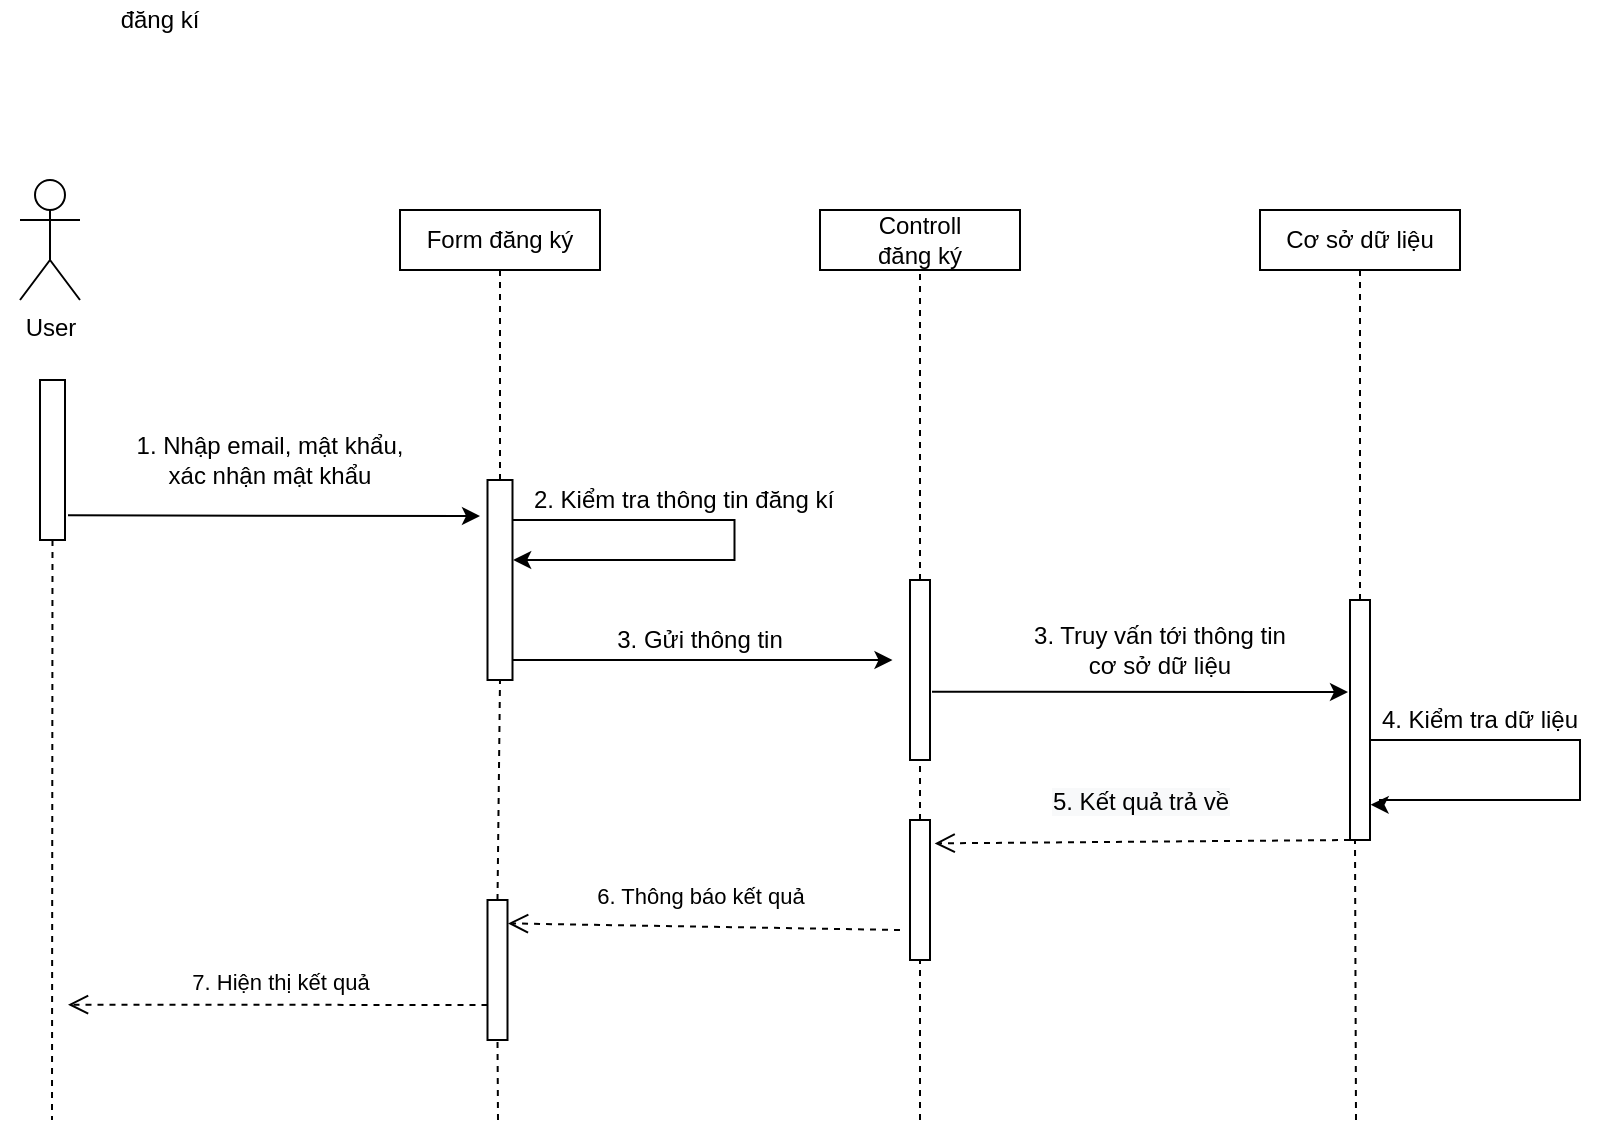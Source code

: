 <mxfile version="14.6.3" type="device"><diagram id="0uunhGTdGSsUn3xqmTsD" name="Page-1"><mxGraphModel dx="313" dy="1278" grid="1" gridSize="10" guides="1" tooltips="1" connect="1" arrows="1" fold="1" page="1" pageScale="1" pageWidth="850" pageHeight="1100" math="0" shadow="0"><root><mxCell id="0"/><mxCell id="1" parent="0"/><mxCell id="8-v40dLLV4R73O-GwhBN-1" value="User&lt;br&gt;" style="shape=umlActor;verticalLabelPosition=bottom;verticalAlign=top;html=1;outlineConnect=0;" vertex="1" parent="1"><mxGeometry x="220" y="50" width="30" height="60" as="geometry"/></mxCell><mxCell id="8-v40dLLV4R73O-GwhBN-2" value="Form đăng ký" style="rounded=0;whiteSpace=wrap;html=1;" vertex="1" parent="1"><mxGeometry x="410" y="65" width="100" height="30" as="geometry"/></mxCell><mxCell id="8-v40dLLV4R73O-GwhBN-3" value="Controll&lt;br&gt;đăng ký" style="rounded=0;whiteSpace=wrap;html=1;" vertex="1" parent="1"><mxGeometry x="620" y="65" width="100" height="30" as="geometry"/></mxCell><mxCell id="8-v40dLLV4R73O-GwhBN-4" value="Cơ sở dữ liệu" style="rounded=0;whiteSpace=wrap;html=1;" vertex="1" parent="1"><mxGeometry x="840" y="65" width="100" height="30" as="geometry"/></mxCell><mxCell id="8-v40dLLV4R73O-GwhBN-5" value="" style="rounded=0;whiteSpace=wrap;html=1;" vertex="1" parent="1"><mxGeometry x="230" y="150" width="12.5" height="80" as="geometry"/></mxCell><mxCell id="8-v40dLLV4R73O-GwhBN-6" value="" style="rounded=0;whiteSpace=wrap;html=1;" vertex="1" parent="1"><mxGeometry x="453.75" y="200" width="12.5" height="100" as="geometry"/></mxCell><mxCell id="8-v40dLLV4R73O-GwhBN-7" value="" style="endArrow=classic;html=1;exitX=1.12;exitY=0.846;exitDx=0;exitDy=0;exitPerimeter=0;" edge="1" parent="1" source="8-v40dLLV4R73O-GwhBN-5"><mxGeometry width="50" height="50" relative="1" as="geometry"><mxPoint x="250" y="210" as="sourcePoint"/><mxPoint x="450" y="218" as="targetPoint"/></mxGeometry></mxCell><mxCell id="8-v40dLLV4R73O-GwhBN-8" value="1. Nhập email, mật khẩu, xác nhận mật khẩu" style="text;html=1;strokeColor=none;fillColor=none;align=center;verticalAlign=middle;whiteSpace=wrap;rounded=0;" vertex="1" parent="1"><mxGeometry x="270" y="180" width="150" height="20" as="geometry"/></mxCell><mxCell id="8-v40dLLV4R73O-GwhBN-9" value="" style="endArrow=classic;html=1;" edge="1" parent="1"><mxGeometry width="50" height="50" relative="1" as="geometry"><mxPoint x="466.25" y="290" as="sourcePoint"/><mxPoint x="656.25" y="290" as="targetPoint"/></mxGeometry></mxCell><mxCell id="8-v40dLLV4R73O-GwhBN-10" value="" style="rounded=0;whiteSpace=wrap;html=1;" vertex="1" parent="1"><mxGeometry x="665" y="250" width="10" height="90" as="geometry"/></mxCell><mxCell id="8-v40dLLV4R73O-GwhBN-11" value="3. Gửi thông tin" style="text;html=1;strokeColor=none;fillColor=none;align=center;verticalAlign=middle;whiteSpace=wrap;rounded=0;" vertex="1" parent="1"><mxGeometry x="490" y="270" width="140" height="20" as="geometry"/></mxCell><mxCell id="8-v40dLLV4R73O-GwhBN-12" style="edgeStyle=orthogonalEdgeStyle;rounded=0;orthogonalLoop=1;jettySize=auto;html=1;entryX=1.033;entryY=0.853;entryDx=0;entryDy=0;entryPerimeter=0;" edge="1" parent="1" source="8-v40dLLV4R73O-GwhBN-13" target="8-v40dLLV4R73O-GwhBN-13"><mxGeometry relative="1" as="geometry"><mxPoint x="900" y="350" as="targetPoint"/><Array as="points"><mxPoint x="1000" y="330"/><mxPoint x="1000" y="360"/><mxPoint x="900" y="360"/><mxPoint x="900" y="362"/></Array></mxGeometry></mxCell><mxCell id="8-v40dLLV4R73O-GwhBN-13" value="" style="rounded=0;whiteSpace=wrap;html=1;" vertex="1" parent="1"><mxGeometry x="885" y="260" width="10" height="120" as="geometry"/></mxCell><mxCell id="8-v40dLLV4R73O-GwhBN-14" value="" style="endArrow=classic;html=1;exitX=1.1;exitY=0.621;exitDx=0;exitDy=0;exitPerimeter=0;" edge="1" parent="1" source="8-v40dLLV4R73O-GwhBN-10"><mxGeometry width="50" height="50" relative="1" as="geometry"><mxPoint x="530" y="320" as="sourcePoint"/><mxPoint x="884" y="306" as="targetPoint"/></mxGeometry></mxCell><mxCell id="8-v40dLLV4R73O-GwhBN-15" value="3. Truy vấn tới thông tin&lt;br&gt;cơ sở dữ liệu" style="text;html=1;strokeColor=none;fillColor=none;align=center;verticalAlign=middle;whiteSpace=wrap;rounded=0;" vertex="1" parent="1"><mxGeometry x="720" y="270" width="140" height="30" as="geometry"/></mxCell><mxCell id="8-v40dLLV4R73O-GwhBN-16" value="4. Kiểm tra dữ liệu" style="text;html=1;strokeColor=none;fillColor=none;align=center;verticalAlign=middle;whiteSpace=wrap;rounded=0;" vertex="1" parent="1"><mxGeometry x="895" y="310" width="110" height="20" as="geometry"/></mxCell><mxCell id="8-v40dLLV4R73O-GwhBN-17" value="" style="rounded=0;whiteSpace=wrap;html=1;" vertex="1" parent="1"><mxGeometry x="665" y="370" width="10" height="70" as="geometry"/></mxCell><mxCell id="8-v40dLLV4R73O-GwhBN-18" value="" style="rounded=0;whiteSpace=wrap;html=1;" vertex="1" parent="1"><mxGeometry x="453.75" y="410" width="10" height="70" as="geometry"/></mxCell><mxCell id="8-v40dLLV4R73O-GwhBN-19" value="&lt;span style=&quot;font-size: 12px ; background-color: rgb(248 , 249 , 250)&quot;&gt;5. Kết quả trả về&lt;/span&gt;" style="html=1;verticalAlign=bottom;endArrow=open;dashed=1;endSize=8;exitX=0;exitY=1;exitDx=0;exitDy=0;entryX=1.233;entryY=0.167;entryDx=0;entryDy=0;entryPerimeter=0;" edge="1" parent="1" source="8-v40dLLV4R73O-GwhBN-13" target="8-v40dLLV4R73O-GwhBN-17"><mxGeometry x="0.01" y="-11" relative="1" as="geometry"><mxPoint x="760" y="379" as="sourcePoint"/><mxPoint x="680" y="379" as="targetPoint"/><mxPoint as="offset"/></mxGeometry></mxCell><mxCell id="8-v40dLLV4R73O-GwhBN-20" value="6. Thông báo kết quả" style="html=1;verticalAlign=bottom;endArrow=open;dashed=1;endSize=8;entryX=1.025;entryY=0.167;entryDx=0;entryDy=0;entryPerimeter=0;" edge="1" parent="1" target="8-v40dLLV4R73O-GwhBN-18"><mxGeometry x="0.018" y="-6" relative="1" as="geometry"><mxPoint x="660" y="425" as="sourcePoint"/><mxPoint x="630" y="360" as="targetPoint"/><mxPoint as="offset"/></mxGeometry></mxCell><mxCell id="8-v40dLLV4R73O-GwhBN-21" value="7. Hiện thị kết quả" style="html=1;verticalAlign=bottom;endArrow=open;dashed=1;endSize=8;entryX=1.12;entryY=0.154;entryDx=0;entryDy=0;entryPerimeter=0;exitX=0;exitY=0.75;exitDx=0;exitDy=0;" edge="1" parent="1" source="8-v40dLLV4R73O-GwhBN-18"><mxGeometry x="-0.011" y="-2" relative="1" as="geometry"><mxPoint x="540" y="360" as="sourcePoint"/><mxPoint x="244" y="462.32" as="targetPoint"/><mxPoint as="offset"/></mxGeometry></mxCell><mxCell id="8-v40dLLV4R73O-GwhBN-22" value="" style="endArrow=none;dashed=1;html=1;exitX=0.5;exitY=1;exitDx=0;exitDy=0;" edge="1" parent="1" source="8-v40dLLV4R73O-GwhBN-5"><mxGeometry width="50" height="50" relative="1" as="geometry"><mxPoint x="470" y="380" as="sourcePoint"/><mxPoint x="236" y="520" as="targetPoint"/></mxGeometry></mxCell><mxCell id="8-v40dLLV4R73O-GwhBN-23" value="" style="endArrow=none;dashed=1;html=1;entryX=0.5;entryY=0;entryDx=0;entryDy=0;exitX=0.5;exitY=1;exitDx=0;exitDy=0;" edge="1" parent="1" source="8-v40dLLV4R73O-GwhBN-2" target="8-v40dLLV4R73O-GwhBN-6"><mxGeometry width="50" height="50" relative="1" as="geometry"><mxPoint x="460" y="110" as="sourcePoint"/><mxPoint x="520" y="330" as="targetPoint"/></mxGeometry></mxCell><mxCell id="8-v40dLLV4R73O-GwhBN-24" value="" style="endArrow=none;dashed=1;html=1;exitX=0.5;exitY=0;exitDx=0;exitDy=0;entryX=0.5;entryY=1;entryDx=0;entryDy=0;" edge="1" parent="1" source="8-v40dLLV4R73O-GwhBN-18" target="8-v40dLLV4R73O-GwhBN-6"><mxGeometry width="50" height="50" relative="1" as="geometry"><mxPoint x="470" y="240" as="sourcePoint"/><mxPoint x="520" y="190" as="targetPoint"/></mxGeometry></mxCell><mxCell id="8-v40dLLV4R73O-GwhBN-25" value="" style="endArrow=none;dashed=1;html=1;entryX=0.5;entryY=1;entryDx=0;entryDy=0;" edge="1" parent="1" target="8-v40dLLV4R73O-GwhBN-18"><mxGeometry width="50" height="50" relative="1" as="geometry"><mxPoint x="459" y="520" as="sourcePoint"/><mxPoint x="470" y="480" as="targetPoint"/></mxGeometry></mxCell><mxCell id="8-v40dLLV4R73O-GwhBN-26" value="" style="endArrow=none;dashed=1;html=1;entryX=0.5;entryY=1;entryDx=0;entryDy=0;exitX=0.5;exitY=0;exitDx=0;exitDy=0;" edge="1" parent="1" source="8-v40dLLV4R73O-GwhBN-17" target="8-v40dLLV4R73O-GwhBN-10"><mxGeometry width="50" height="50" relative="1" as="geometry"><mxPoint x="470" y="240" as="sourcePoint"/><mxPoint x="520" y="190" as="targetPoint"/></mxGeometry></mxCell><mxCell id="8-v40dLLV4R73O-GwhBN-27" value="" style="endArrow=none;dashed=1;html=1;entryX=0.5;entryY=1;entryDx=0;entryDy=0;exitX=0.5;exitY=0;exitDx=0;exitDy=0;" edge="1" parent="1" source="8-v40dLLV4R73O-GwhBN-10" target="8-v40dLLV4R73O-GwhBN-3"><mxGeometry width="50" height="50" relative="1" as="geometry"><mxPoint x="670" y="200" as="sourcePoint"/><mxPoint x="520" y="190" as="targetPoint"/></mxGeometry></mxCell><mxCell id="8-v40dLLV4R73O-GwhBN-28" value="" style="endArrow=none;dashed=1;html=1;entryX=0.25;entryY=1;entryDx=0;entryDy=0;" edge="1" parent="1" target="8-v40dLLV4R73O-GwhBN-13"><mxGeometry width="50" height="50" relative="1" as="geometry"><mxPoint x="888.0" y="520" as="sourcePoint"/><mxPoint x="520" y="260" as="targetPoint"/></mxGeometry></mxCell><mxCell id="8-v40dLLV4R73O-GwhBN-29" value="" style="endArrow=none;dashed=1;html=1;entryX=0.5;entryY=1;entryDx=0;entryDy=0;exitX=0.5;exitY=0;exitDx=0;exitDy=0;" edge="1" parent="1" source="8-v40dLLV4R73O-GwhBN-13" target="8-v40dLLV4R73O-GwhBN-4"><mxGeometry width="50" height="50" relative="1" as="geometry"><mxPoint x="470" y="310" as="sourcePoint"/><mxPoint x="520" y="260" as="targetPoint"/></mxGeometry></mxCell><mxCell id="8-v40dLLV4R73O-GwhBN-30" value="" style="endArrow=none;dashed=1;html=1;entryX=0.5;entryY=1;entryDx=0;entryDy=0;" edge="1" parent="1" target="8-v40dLLV4R73O-GwhBN-17"><mxGeometry width="50" height="50" relative="1" as="geometry"><mxPoint x="670" y="520" as="sourcePoint"/><mxPoint x="520" y="260" as="targetPoint"/></mxGeometry></mxCell><mxCell id="8-v40dLLV4R73O-GwhBN-31" value="đăng kí" style="text;html=1;strokeColor=none;fillColor=none;align=center;verticalAlign=middle;whiteSpace=wrap;rounded=0;" vertex="1" parent="1"><mxGeometry x="210" y="-40" width="160" height="20" as="geometry"/></mxCell><mxCell id="8-v40dLLV4R73O-GwhBN-34" style="edgeStyle=orthogonalEdgeStyle;rounded=0;orthogonalLoop=1;jettySize=auto;html=1;" edge="1" parent="1"><mxGeometry relative="1" as="geometry"><mxPoint x="466.58" y="240" as="targetPoint"/><Array as="points"><mxPoint x="466.25" y="220"/><mxPoint x="577.25" y="220"/><mxPoint x="577.25" y="240"/></Array><mxPoint x="466.25" y="220" as="sourcePoint"/></mxGeometry></mxCell><mxCell id="8-v40dLLV4R73O-GwhBN-35" value="2. Kiểm tra thông tin đăng kí" style="text;html=1;strokeColor=none;fillColor=none;align=center;verticalAlign=middle;whiteSpace=wrap;rounded=0;" vertex="1" parent="1"><mxGeometry x="463.75" y="200" width="176.25" height="20" as="geometry"/></mxCell></root></mxGraphModel></diagram></mxfile>